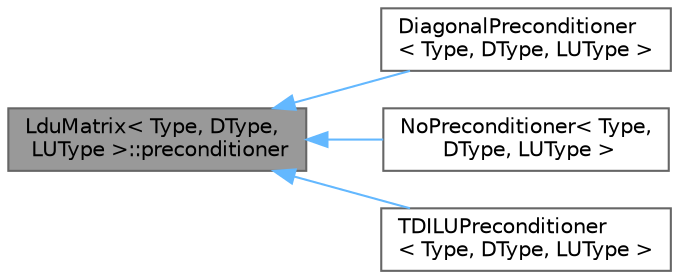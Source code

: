 digraph "LduMatrix&lt; Type, DType, LUType &gt;::preconditioner"
{
 // LATEX_PDF_SIZE
  bgcolor="transparent";
  edge [fontname=Helvetica,fontsize=10,labelfontname=Helvetica,labelfontsize=10];
  node [fontname=Helvetica,fontsize=10,shape=box,height=0.2,width=0.4];
  rankdir="LR";
  Node1 [id="Node000001",label="LduMatrix\< Type, DType,\l LUType \>::preconditioner",height=0.2,width=0.4,color="gray40", fillcolor="grey60", style="filled", fontcolor="black",tooltip=" "];
  Node1 -> Node2 [id="edge1_Node000001_Node000002",dir="back",color="steelblue1",style="solid",tooltip=" "];
  Node2 [id="Node000002",label="DiagonalPreconditioner\l\< Type, DType, LUType \>",height=0.2,width=0.4,color="gray40", fillcolor="white", style="filled",URL="$classFoam_1_1DiagonalPreconditioner.html",tooltip="Diagonal preconditioner for both symmetric and asymmetric matrices."];
  Node1 -> Node3 [id="edge2_Node000001_Node000003",dir="back",color="steelblue1",style="solid",tooltip=" "];
  Node3 [id="Node000003",label="NoPreconditioner\< Type,\l DType, LUType \>",height=0.2,width=0.4,color="gray40", fillcolor="white", style="filled",URL="$classFoam_1_1NoPreconditioner.html",tooltip="Null preconditioner for both symmetric and asymmetric matrices."];
  Node1 -> Node4 [id="edge3_Node000001_Node000004",dir="back",color="steelblue1",style="solid",tooltip=" "];
  Node4 [id="Node000004",label="TDILUPreconditioner\l\< Type, DType, LUType \>",height=0.2,width=0.4,color="gray40", fillcolor="white", style="filled",URL="$classFoam_1_1TDILUPreconditioner.html",tooltip="Simplified diagonal-based incomplete LU preconditioner for asymmetric matrices."];
}
